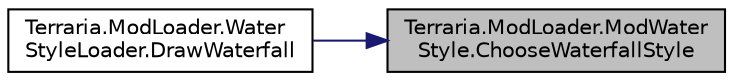 digraph "Terraria.ModLoader.ModWaterStyle.ChooseWaterfallStyle"
{
 // LATEX_PDF_SIZE
  edge [fontname="Helvetica",fontsize="10",labelfontname="Helvetica",labelfontsize="10"];
  node [fontname="Helvetica",fontsize="10",shape=record];
  rankdir="RL";
  Node1 [label="Terraria.ModLoader.ModWater\lStyle.ChooseWaterfallStyle",height=0.2,width=0.4,color="black", fillcolor="grey75", style="filled", fontcolor="black",tooltip="The ID of the waterfall style the game should use when this water style is in use."];
  Node1 -> Node2 [dir="back",color="midnightblue",fontsize="10",style="solid",fontname="Helvetica"];
  Node2 [label="Terraria.ModLoader.Water\lStyleLoader.DrawWaterfall",height=0.2,width=0.4,color="black", fillcolor="white", style="filled",URL="$class_terraria_1_1_mod_loader_1_1_water_style_loader.html#a39d4686e9e17250226365e6f550ef518",tooltip=" "];
}

